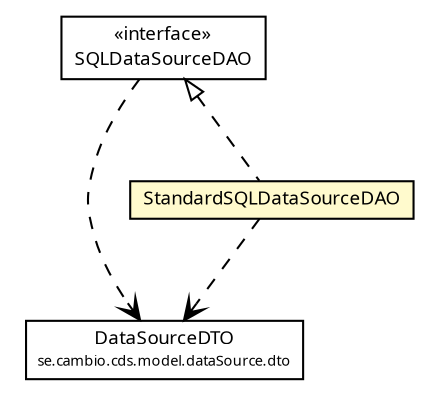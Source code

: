 #!/usr/local/bin/dot
#
# Class diagram 
# Generated by UMLGraph version R5_6 (http://www.umlgraph.org/)
#

digraph G {
	edge [fontname="Trebuchet MS",fontsize=10,labelfontname="Trebuchet MS",labelfontsize=10];
	node [fontname="Trebuchet MS",fontsize=10,shape=plaintext];
	nodesep=0.25;
	ranksep=0.5;
	// se.cambio.cds.model.dataSource.dto.DataSourceDTO
	c324130 [label=<<table title="se.cambio.cds.model.dataSource.dto.DataSourceDTO" border="0" cellborder="1" cellspacing="0" cellpadding="2" port="p" href="../dto/DataSourceDTO.html">
		<tr><td><table border="0" cellspacing="0" cellpadding="1">
<tr><td align="center" balign="center"><font face="Trebuchet MS"> DataSourceDTO </font></td></tr>
<tr><td align="center" balign="center"><font face="Trebuchet MS" point-size="7.0"> se.cambio.cds.model.dataSource.dto </font></td></tr>
		</table></td></tr>
		</table>>, URL="../dto/DataSourceDTO.html", fontname="Trebuchet MS", fontcolor="black", fontsize=9.0];
	// se.cambio.cds.model.dataSource.dao.StandardSQLDataSourceDAO
	c324188 [label=<<table title="se.cambio.cds.model.dataSource.dao.StandardSQLDataSourceDAO" border="0" cellborder="1" cellspacing="0" cellpadding="2" port="p" bgcolor="lemonChiffon" href="./StandardSQLDataSourceDAO.html">
		<tr><td><table border="0" cellspacing="0" cellpadding="1">
<tr><td align="center" balign="center"><font face="Trebuchet MS"> StandardSQLDataSourceDAO </font></td></tr>
		</table></td></tr>
		</table>>, URL="./StandardSQLDataSourceDAO.html", fontname="Trebuchet MS", fontcolor="black", fontsize=9.0];
	// se.cambio.cds.model.dataSource.dao.SQLDataSourceDAO
	c324191 [label=<<table title="se.cambio.cds.model.dataSource.dao.SQLDataSourceDAO" border="0" cellborder="1" cellspacing="0" cellpadding="2" port="p" href="./SQLDataSourceDAO.html">
		<tr><td><table border="0" cellspacing="0" cellpadding="1">
<tr><td align="center" balign="center"> &#171;interface&#187; </td></tr>
<tr><td align="center" balign="center"><font face="Trebuchet MS"> SQLDataSourceDAO </font></td></tr>
		</table></td></tr>
		</table>>, URL="./SQLDataSourceDAO.html", fontname="Trebuchet MS", fontcolor="black", fontsize=9.0];
	//se.cambio.cds.model.dataSource.dao.StandardSQLDataSourceDAO implements se.cambio.cds.model.dataSource.dao.SQLDataSourceDAO
	c324191:p -> c324188:p [dir=back,arrowtail=empty,style=dashed];
	// se.cambio.cds.model.dataSource.dao.StandardSQLDataSourceDAO DEPEND se.cambio.cds.model.dataSource.dto.DataSourceDTO
	c324188:p -> c324130:p [taillabel="", label="", headlabel="", fontname="Trebuchet MS", fontcolor="black", fontsize=10.0, color="black", arrowhead=open, style=dashed];
	// se.cambio.cds.model.dataSource.dao.SQLDataSourceDAO DEPEND se.cambio.cds.model.dataSource.dto.DataSourceDTO
	c324191:p -> c324130:p [taillabel="", label="", headlabel="", fontname="Trebuchet MS", fontcolor="black", fontsize=10.0, color="black", arrowhead=open, style=dashed];
}

